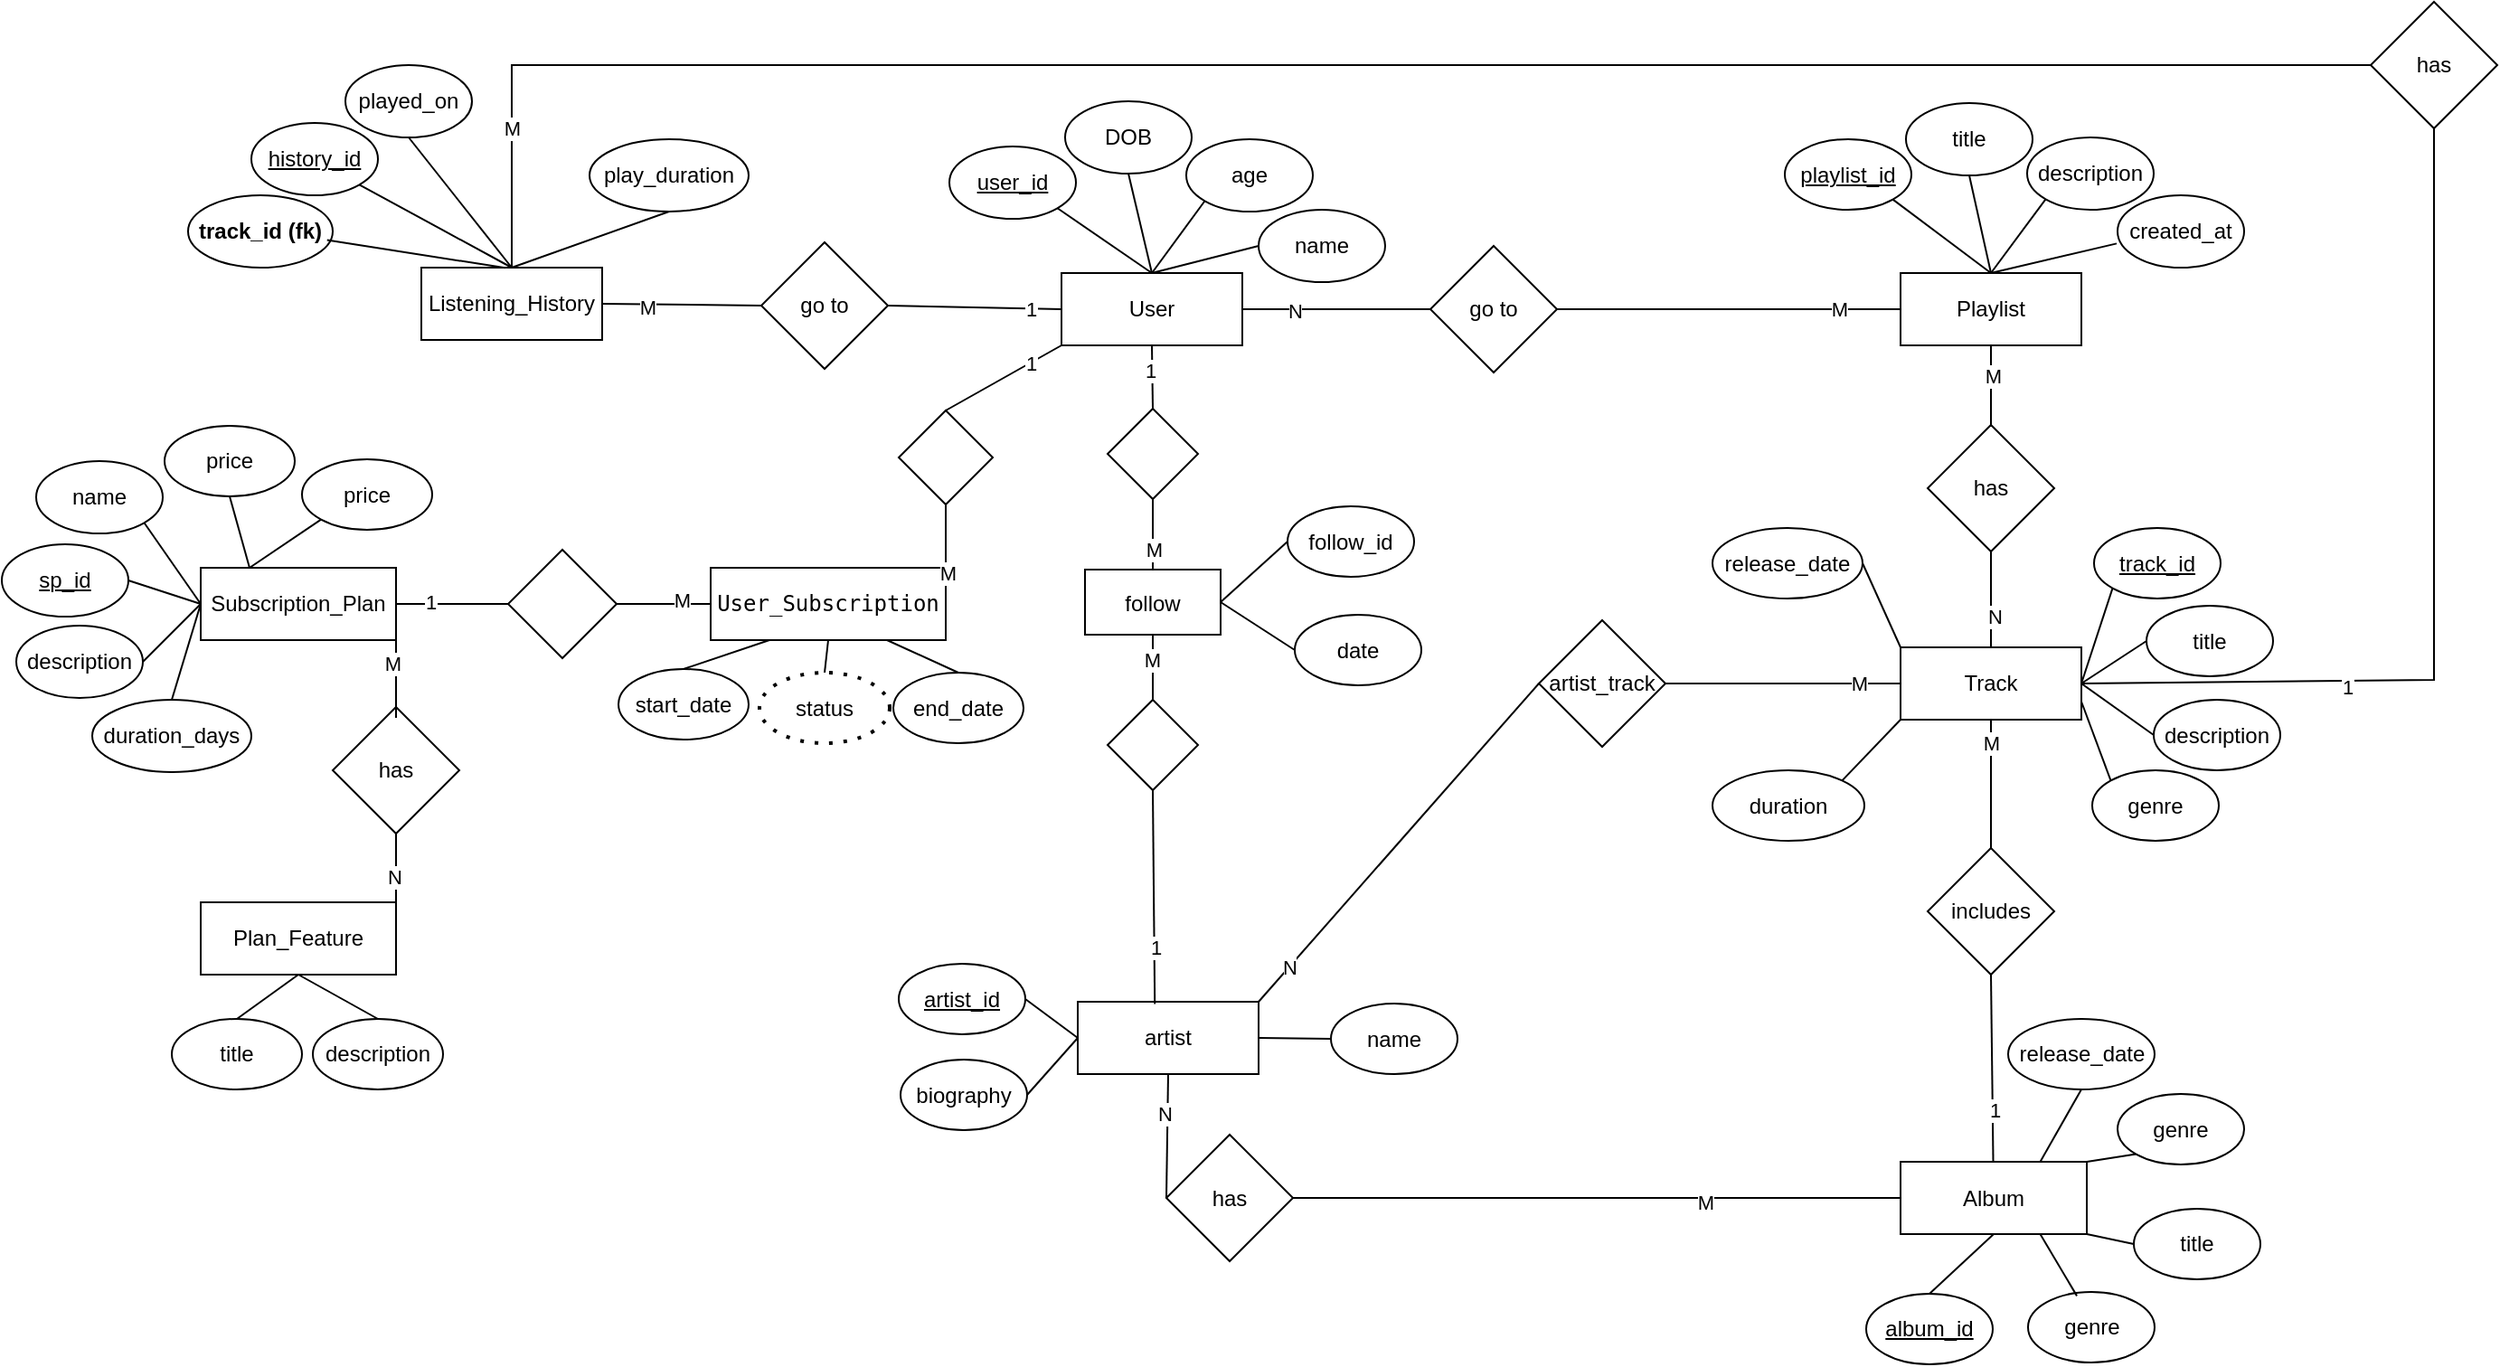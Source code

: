 <mxfile version="27.1.1">
  <diagram name="Page-1" id="V3CHPjDPw-yEYOGArNUj">
    <mxGraphModel dx="2457" dy="907" grid="1" gridSize="10" guides="1" tooltips="1" connect="1" arrows="1" fold="1" page="1" pageScale="1" pageWidth="850" pageHeight="1100" math="0" shadow="0">
      <root>
        <mxCell id="0" />
        <mxCell id="1" parent="0" />
        <mxCell id="hMwcV7LSunG1Nzxa3JNo-95" value="User" style="rounded=0;whiteSpace=wrap;html=1;" parent="1" vertex="1">
          <mxGeometry x="-934" y="275" width="100" height="40" as="geometry" />
        </mxCell>
        <mxCell id="hMwcV7LSunG1Nzxa3JNo-96" value="Track" style="rounded=0;whiteSpace=wrap;html=1;" parent="1" vertex="1">
          <mxGeometry x="-470" y="482" width="100" height="40" as="geometry" />
        </mxCell>
        <mxCell id="hMwcV7LSunG1Nzxa3JNo-97" value="Playlist" style="rounded=0;whiteSpace=wrap;html=1;" parent="1" vertex="1">
          <mxGeometry x="-470" y="275" width="100" height="40" as="geometry" />
        </mxCell>
        <mxCell id="hMwcV7LSunG1Nzxa3JNo-98" value="artist" style="rounded=0;whiteSpace=wrap;html=1;" parent="1" vertex="1">
          <mxGeometry x="-925" y="678" width="100" height="40" as="geometry" />
        </mxCell>
        <mxCell id="lU30f_sv0K68_-MrklYf-1" value="&lt;u&gt;user_id&lt;/u&gt;" style="ellipse;whiteSpace=wrap;html=1;" parent="1" vertex="1">
          <mxGeometry x="-996" y="205" width="70" height="40" as="geometry" />
        </mxCell>
        <mxCell id="lU30f_sv0K68_-MrklYf-2" value="name" style="ellipse;whiteSpace=wrap;html=1;" parent="1" vertex="1">
          <mxGeometry x="-825" y="240" width="70" height="40" as="geometry" />
        </mxCell>
        <mxCell id="lU30f_sv0K68_-MrklYf-3" value="DOB" style="ellipse;whiteSpace=wrap;html=1;" parent="1" vertex="1">
          <mxGeometry x="-932" y="180" width="70" height="40" as="geometry" />
        </mxCell>
        <mxCell id="lU30f_sv0K68_-MrklYf-4" value="age" style="ellipse;whiteSpace=wrap;html=1;" parent="1" vertex="1">
          <mxGeometry x="-865" y="201" width="70" height="40" as="geometry" />
        </mxCell>
        <mxCell id="lU30f_sv0K68_-MrklYf-6" value="&lt;u&gt;playlist_id&lt;/u&gt;" style="ellipse;whiteSpace=wrap;html=1;" parent="1" vertex="1">
          <mxGeometry x="-534" y="201" width="70" height="39" as="geometry" />
        </mxCell>
        <mxCell id="lU30f_sv0K68_-MrklYf-7" value="title" style="ellipse;whiteSpace=wrap;html=1;" parent="1" vertex="1">
          <mxGeometry x="-467" y="181" width="70" height="40" as="geometry" />
        </mxCell>
        <mxCell id="lU30f_sv0K68_-MrklYf-8" value="description" style="ellipse;whiteSpace=wrap;html=1;" parent="1" vertex="1">
          <mxGeometry x="-400" y="200" width="70" height="40" as="geometry" />
        </mxCell>
        <mxCell id="lU30f_sv0K68_-MrklYf-9" value="created_at" style="ellipse;whiteSpace=wrap;html=1;" parent="1" vertex="1">
          <mxGeometry x="-350" y="232" width="70" height="40" as="geometry" />
        </mxCell>
        <mxCell id="lU30f_sv0K68_-MrklYf-13" value="go to" style="rhombus;whiteSpace=wrap;html=1;" parent="1" vertex="1">
          <mxGeometry x="-730" y="260" width="70" height="70" as="geometry" />
        </mxCell>
        <mxCell id="lU30f_sv0K68_-MrklYf-14" value="" style="endArrow=none;html=1;rounded=0;entryX=1;entryY=0.5;entryDx=0;entryDy=0;exitX=0;exitY=0.5;exitDx=0;exitDy=0;" parent="1" source="hMwcV7LSunG1Nzxa3JNo-97" target="lU30f_sv0K68_-MrklYf-13" edge="1">
          <mxGeometry width="50" height="50" relative="1" as="geometry">
            <mxPoint x="-530" y="331" as="sourcePoint" />
            <mxPoint x="-270" y="364" as="targetPoint" />
          </mxGeometry>
        </mxCell>
        <mxCell id="lU30f_sv0K68_-MrklYf-15" value="M" style="edgeLabel;html=1;align=center;verticalAlign=middle;resizable=0;points=[];" parent="lU30f_sv0K68_-MrklYf-14" vertex="1" connectable="0">
          <mxGeometry x="-0.643" relative="1" as="geometry">
            <mxPoint as="offset" />
          </mxGeometry>
        </mxCell>
        <mxCell id="lU30f_sv0K68_-MrklYf-16" value="" style="endArrow=none;html=1;rounded=0;exitX=0;exitY=0.5;exitDx=0;exitDy=0;entryX=1;entryY=0.5;entryDx=0;entryDy=0;" parent="1" source="lU30f_sv0K68_-MrklYf-13" target="hMwcV7LSunG1Nzxa3JNo-95" edge="1">
          <mxGeometry width="50" height="50" relative="1" as="geometry">
            <mxPoint x="-430" y="324" as="sourcePoint" />
            <mxPoint x="-750" y="401" as="targetPoint" />
          </mxGeometry>
        </mxCell>
        <mxCell id="lU30f_sv0K68_-MrklYf-17" value="N" style="edgeLabel;html=1;align=center;verticalAlign=middle;resizable=0;points=[];" parent="lU30f_sv0K68_-MrklYf-16" vertex="1" connectable="0">
          <mxGeometry x="0.442" y="1" relative="1" as="geometry">
            <mxPoint as="offset" />
          </mxGeometry>
        </mxCell>
        <mxCell id="lU30f_sv0K68_-MrklYf-20" value="has" style="rhombus;whiteSpace=wrap;html=1;" parent="1" vertex="1">
          <mxGeometry x="-455" y="359" width="70" height="70" as="geometry" />
        </mxCell>
        <mxCell id="lU30f_sv0K68_-MrklYf-21" value="" style="endArrow=none;html=1;rounded=0;entryX=0.5;entryY=1;entryDx=0;entryDy=0;exitX=0.5;exitY=0;exitDx=0;exitDy=0;" parent="1" target="hMwcV7LSunG1Nzxa3JNo-97" edge="1">
          <mxGeometry width="50" height="50" relative="1" as="geometry">
            <mxPoint x="-420" y="360" as="sourcePoint" />
            <mxPoint x="-524" y="411" as="targetPoint" />
          </mxGeometry>
        </mxCell>
        <mxCell id="lU30f_sv0K68_-MrklYf-24" value="M" style="edgeLabel;html=1;align=center;verticalAlign=middle;resizable=0;points=[];" parent="lU30f_sv0K68_-MrklYf-21" vertex="1" connectable="0">
          <mxGeometry x="0.237" y="-1" relative="1" as="geometry">
            <mxPoint as="offset" />
          </mxGeometry>
        </mxCell>
        <mxCell id="lU30f_sv0K68_-MrklYf-22" value="" style="endArrow=none;html=1;rounded=0;entryX=0.5;entryY=1;entryDx=0;entryDy=0;exitX=0.5;exitY=0;exitDx=0;exitDy=0;" parent="1" source="hMwcV7LSunG1Nzxa3JNo-96" target="lU30f_sv0K68_-MrklYf-20" edge="1">
          <mxGeometry width="50" height="50" relative="1" as="geometry">
            <mxPoint x="-424" y="395" as="sourcePoint" />
            <mxPoint x="-424" y="350" as="targetPoint" />
          </mxGeometry>
        </mxCell>
        <mxCell id="lU30f_sv0K68_-MrklYf-25" value="N" style="edgeLabel;html=1;align=center;verticalAlign=middle;resizable=0;points=[];" parent="lU30f_sv0K68_-MrklYf-22" vertex="1" connectable="0">
          <mxGeometry x="-0.34" y="-2" relative="1" as="geometry">
            <mxPoint as="offset" />
          </mxGeometry>
        </mxCell>
        <mxCell id="lU30f_sv0K68_-MrklYf-26" value="&lt;u&gt;track_id&lt;/u&gt;" style="ellipse;whiteSpace=wrap;html=1;" parent="1" vertex="1">
          <mxGeometry x="-363" y="416" width="70" height="39" as="geometry" />
        </mxCell>
        <mxCell id="lU30f_sv0K68_-MrklYf-27" value="title" style="ellipse;whiteSpace=wrap;html=1;" parent="1" vertex="1">
          <mxGeometry x="-334" y="459" width="70" height="39" as="geometry" />
        </mxCell>
        <mxCell id="lU30f_sv0K68_-MrklYf-28" value="description" style="ellipse;whiteSpace=wrap;html=1;" parent="1" vertex="1">
          <mxGeometry x="-330" y="511" width="70" height="39" as="geometry" />
        </mxCell>
        <mxCell id="lU30f_sv0K68_-MrklYf-29" value="genre" style="ellipse;whiteSpace=wrap;html=1;" parent="1" vertex="1">
          <mxGeometry x="-364" y="550" width="70" height="39" as="geometry" />
        </mxCell>
        <mxCell id="lU30f_sv0K68_-MrklYf-30" value="duration" style="ellipse;whiteSpace=wrap;html=1;" parent="1" vertex="1">
          <mxGeometry x="-574" y="550" width="84" height="39" as="geometry" />
        </mxCell>
        <mxCell id="lU30f_sv0K68_-MrklYf-31" value="release_date" style="ellipse;whiteSpace=wrap;html=1;" parent="1" vertex="1">
          <mxGeometry x="-574" y="416" width="83" height="39" as="geometry" />
        </mxCell>
        <mxCell id="lU30f_sv0K68_-MrklYf-32" value="Album" style="rounded=0;whiteSpace=wrap;html=1;" parent="1" vertex="1">
          <mxGeometry x="-470" y="766.5" width="103" height="40" as="geometry" />
        </mxCell>
        <mxCell id="lU30f_sv0K68_-MrklYf-33" value="&lt;u&gt;album_id&lt;/u&gt;" style="ellipse;whiteSpace=wrap;html=1;" parent="1" vertex="1">
          <mxGeometry x="-489" y="839.5" width="70" height="39" as="geometry" />
        </mxCell>
        <mxCell id="lU30f_sv0K68_-MrklYf-34" value="genre" style="ellipse;whiteSpace=wrap;html=1;" parent="1" vertex="1">
          <mxGeometry x="-399.5" y="838.5" width="70" height="39" as="geometry" />
        </mxCell>
        <mxCell id="lU30f_sv0K68_-MrklYf-35" value="title" style="ellipse;whiteSpace=wrap;html=1;" parent="1" vertex="1">
          <mxGeometry x="-341" y="792.5" width="70" height="39" as="geometry" />
        </mxCell>
        <mxCell id="lU30f_sv0K68_-MrklYf-36" value="genre" style="ellipse;whiteSpace=wrap;html=1;" parent="1" vertex="1">
          <mxGeometry x="-350" y="729" width="70" height="39" as="geometry" />
        </mxCell>
        <mxCell id="lU30f_sv0K68_-MrklYf-38" value="release_date" style="ellipse;whiteSpace=wrap;html=1;" parent="1" vertex="1">
          <mxGeometry x="-410.5" y="687.5" width="81" height="39" as="geometry" />
        </mxCell>
        <mxCell id="lU30f_sv0K68_-MrklYf-39" value="includes" style="rhombus;whiteSpace=wrap;html=1;" parent="1" vertex="1">
          <mxGeometry x="-455" y="593" width="70" height="70" as="geometry" />
        </mxCell>
        <mxCell id="lU30f_sv0K68_-MrklYf-40" value="" style="endArrow=none;html=1;rounded=0;entryX=0.5;entryY=0;entryDx=0;entryDy=0;" parent="1" source="hMwcV7LSunG1Nzxa3JNo-96" target="lU30f_sv0K68_-MrklYf-39" edge="1">
          <mxGeometry width="50" height="50" relative="1" as="geometry">
            <mxPoint x="-557" y="495" as="sourcePoint" />
            <mxPoint x="-271" y="564" as="targetPoint" />
          </mxGeometry>
        </mxCell>
        <mxCell id="lU30f_sv0K68_-MrklYf-41" value="M" style="edgeLabel;html=1;align=center;verticalAlign=middle;resizable=0;points=[];" parent="lU30f_sv0K68_-MrklYf-40" vertex="1" connectable="0">
          <mxGeometry x="-0.643" relative="1" as="geometry">
            <mxPoint as="offset" />
          </mxGeometry>
        </mxCell>
        <mxCell id="lU30f_sv0K68_-MrklYf-42" value="" style="endArrow=none;html=1;rounded=0;exitX=0.5;exitY=1;exitDx=0;exitDy=0;" parent="1" source="lU30f_sv0K68_-MrklYf-39" target="lU30f_sv0K68_-MrklYf-32" edge="1">
          <mxGeometry width="50" height="50" relative="1" as="geometry">
            <mxPoint x="-431" y="524" as="sourcePoint" />
            <mxPoint x="-830" y="500" as="targetPoint" />
          </mxGeometry>
        </mxCell>
        <mxCell id="lU30f_sv0K68_-MrklYf-43" value="1" style="edgeLabel;html=1;align=center;verticalAlign=middle;resizable=0;points=[];" parent="lU30f_sv0K68_-MrklYf-42" vertex="1" connectable="0">
          <mxGeometry x="0.442" y="1" relative="1" as="geometry">
            <mxPoint as="offset" />
          </mxGeometry>
        </mxCell>
        <mxCell id="lU30f_sv0K68_-MrklYf-47" value="has" style="rhombus;whiteSpace=wrap;html=1;" parent="1" vertex="1">
          <mxGeometry x="-876" y="751.5" width="70" height="70" as="geometry" />
        </mxCell>
        <mxCell id="lU30f_sv0K68_-MrklYf-50" value="" style="endArrow=none;html=1;rounded=0;entryX=0;entryY=0.5;entryDx=0;entryDy=0;exitX=1;exitY=0.5;exitDx=0;exitDy=0;" parent="1" source="lU30f_sv0K68_-MrklYf-47" target="lU30f_sv0K68_-MrklYf-32" edge="1">
          <mxGeometry width="50" height="50" relative="1" as="geometry">
            <mxPoint x="-800" y="700" as="sourcePoint" />
            <mxPoint x="-440" y="742" as="targetPoint" />
          </mxGeometry>
        </mxCell>
        <mxCell id="lU30f_sv0K68_-MrklYf-52" value="M" style="edgeLabel;html=1;align=center;verticalAlign=middle;resizable=0;points=[];" parent="lU30f_sv0K68_-MrklYf-50" vertex="1" connectable="0">
          <mxGeometry x="0.356" y="-2" relative="1" as="geometry">
            <mxPoint as="offset" />
          </mxGeometry>
        </mxCell>
        <mxCell id="lU30f_sv0K68_-MrklYf-51" value="" style="endArrow=none;html=1;rounded=0;entryX=0;entryY=0.5;entryDx=0;entryDy=0;exitX=0.5;exitY=1;exitDx=0;exitDy=0;" parent="1" source="hMwcV7LSunG1Nzxa3JNo-98" target="lU30f_sv0K68_-MrklYf-47" edge="1">
          <mxGeometry width="50" height="50" relative="1" as="geometry">
            <mxPoint x="-880" y="580" as="sourcePoint" />
            <mxPoint x="-879" y="540" as="targetPoint" />
          </mxGeometry>
        </mxCell>
        <mxCell id="lU30f_sv0K68_-MrklYf-53" value="N" style="edgeLabel;html=1;align=center;verticalAlign=middle;resizable=0;points=[];" parent="lU30f_sv0K68_-MrklYf-51" vertex="1" connectable="0">
          <mxGeometry x="-0.369" y="-2" relative="1" as="geometry">
            <mxPoint as="offset" />
          </mxGeometry>
        </mxCell>
        <mxCell id="lU30f_sv0K68_-MrklYf-54" value="&lt;u&gt;artist_id&lt;/u&gt;" style="ellipse;whiteSpace=wrap;html=1;" parent="1" vertex="1">
          <mxGeometry x="-1024" y="657" width="70" height="39" as="geometry" />
        </mxCell>
        <mxCell id="lU30f_sv0K68_-MrklYf-55" value="name" style="ellipse;whiteSpace=wrap;html=1;" parent="1" vertex="1">
          <mxGeometry x="-785" y="679" width="70" height="39" as="geometry" />
        </mxCell>
        <mxCell id="lU30f_sv0K68_-MrklYf-57" value="biography" style="ellipse;whiteSpace=wrap;html=1;" parent="1" vertex="1">
          <mxGeometry x="-1023" y="710" width="70" height="39" as="geometry" />
        </mxCell>
        <mxCell id="lU30f_sv0K68_-MrklYf-58" value="Listening_History" style="rounded=0;whiteSpace=wrap;html=1;" parent="1" vertex="1">
          <mxGeometry x="-1288" y="272" width="100" height="40" as="geometry" />
        </mxCell>
        <mxCell id="lU30f_sv0K68_-MrklYf-60" value="&lt;u&gt;history_id&lt;/u&gt;" style="ellipse;whiteSpace=wrap;html=1;" parent="1" vertex="1">
          <mxGeometry x="-1382" y="192" width="70" height="40" as="geometry" />
        </mxCell>
        <mxCell id="lU30f_sv0K68_-MrklYf-61" value="go to" style="rhombus;whiteSpace=wrap;html=1;" parent="1" vertex="1">
          <mxGeometry x="-1100" y="258" width="70" height="70" as="geometry" />
        </mxCell>
        <mxCell id="lU30f_sv0K68_-MrklYf-62" value="" style="endArrow=none;html=1;rounded=0;entryX=1;entryY=0.5;entryDx=0;entryDy=0;exitX=0;exitY=0.5;exitDx=0;exitDy=0;" parent="1" source="hMwcV7LSunG1Nzxa3JNo-95" target="lU30f_sv0K68_-MrklYf-61" edge="1">
          <mxGeometry width="50" height="50" relative="1" as="geometry">
            <mxPoint x="-926" y="335" as="sourcePoint" />
            <mxPoint x="-640" y="404" as="targetPoint" />
          </mxGeometry>
        </mxCell>
        <mxCell id="lU30f_sv0K68_-MrklYf-63" value="1" style="edgeLabel;html=1;align=center;verticalAlign=middle;resizable=0;points=[];" parent="lU30f_sv0K68_-MrklYf-62" vertex="1" connectable="0">
          <mxGeometry x="-0.643" relative="1" as="geometry">
            <mxPoint as="offset" />
          </mxGeometry>
        </mxCell>
        <mxCell id="lU30f_sv0K68_-MrklYf-64" value="" style="endArrow=none;html=1;rounded=0;exitX=0;exitY=0.5;exitDx=0;exitDy=0;entryX=1;entryY=0.5;entryDx=0;entryDy=0;" parent="1" source="lU30f_sv0K68_-MrklYf-61" target="lU30f_sv0K68_-MrklYf-58" edge="1">
          <mxGeometry width="50" height="50" relative="1" as="geometry">
            <mxPoint x="-800" y="364" as="sourcePoint" />
            <mxPoint x="-1199" y="335" as="targetPoint" />
          </mxGeometry>
        </mxCell>
        <mxCell id="lU30f_sv0K68_-MrklYf-65" value="M" style="edgeLabel;html=1;align=center;verticalAlign=middle;resizable=0;points=[];" parent="lU30f_sv0K68_-MrklYf-64" vertex="1" connectable="0">
          <mxGeometry x="0.442" y="1" relative="1" as="geometry">
            <mxPoint as="offset" />
          </mxGeometry>
        </mxCell>
        <mxCell id="lU30f_sv0K68_-MrklYf-66" value="played_on" style="ellipse;whiteSpace=wrap;html=1;" parent="1" vertex="1">
          <mxGeometry x="-1330" y="160" width="70" height="40" as="geometry" />
        </mxCell>
        <mxCell id="lU30f_sv0K68_-MrklYf-67" value="play_duration" style="ellipse;whiteSpace=wrap;html=1;" parent="1" vertex="1">
          <mxGeometry x="-1195" y="201" width="88" height="40" as="geometry" />
        </mxCell>
        <mxCell id="lU30f_sv0K68_-MrklYf-68" value="&lt;b&gt;track_id (fk)&lt;/b&gt;" style="ellipse;whiteSpace=wrap;html=1;" parent="1" vertex="1">
          <mxGeometry x="-1417" y="232" width="80" height="40" as="geometry" />
        </mxCell>
        <mxCell id="lU30f_sv0K68_-MrklYf-69" value="follow" style="%3CmxGraphModel%3E%3Croot%3E%3CmxCell%20id%3D%220%22%2F%3E%3CmxCell%20id%3D%221%22%20parent%3D%220%22%2F%3E%3CmxCell%20id%3D%222%22%20value%3D%22%22%20style%3D%22endArrow%3Dnone%3Bhtml%3D1%3Brounded%3D0%3BentryX%3D0.5%3BentryY%3D1%3BentryDx%3D0%3BentryDy%3D0%3BexitX%3D0.5%3BexitY%3D0%3BexitDx%3D0%3BexitDy%3D0%3B%22%20edge%3D%221%22%20parent%3D%221%22%3E%3CmxGeometry%20width%3D%2250%22%20height%3D%2250%22%20relative%3D%221%22%20as%3D%22geometry%22%3E%3CmxPoint%20x%3D%22-877%22%20y%3D%22386%22%20as%3D%22sourcePoint%22%2F%3E%3CmxPoint%20x%3D%22-879%22%20y%3D%22315%22%20as%3D%22targetPoint%22%2F%3E%3C%2FmxGeometry%3E%3C%2FmxCell%3E%3C%2Froot%3E%3C%2FmxGraphModel%3E" parent="1" vertex="1">
          <mxGeometry x="-921" y="439" width="75" height="36" as="geometry" />
        </mxCell>
        <mxCell id="lU30f_sv0K68_-MrklYf-70" value="" style="endArrow=none;html=1;rounded=0;entryX=0.5;entryY=1;entryDx=0;entryDy=0;exitX=0.5;exitY=0;exitDx=0;exitDy=0;" parent="1" source="lU30f_sv0K68_-MrklYf-76" target="hMwcV7LSunG1Nzxa3JNo-95" edge="1">
          <mxGeometry width="50" height="50" relative="1" as="geometry">
            <mxPoint x="-887.5" y="386" as="sourcePoint" />
            <mxPoint x="-795" y="360" as="targetPoint" />
          </mxGeometry>
        </mxCell>
        <mxCell id="lU30f_sv0K68_-MrklYf-72" value="1" style="edgeLabel;html=1;align=center;verticalAlign=middle;resizable=0;points=[];" parent="lU30f_sv0K68_-MrklYf-70" vertex="1" connectable="0">
          <mxGeometry x="0.229" y="1" relative="1" as="geometry">
            <mxPoint as="offset" />
          </mxGeometry>
        </mxCell>
        <mxCell id="lU30f_sv0K68_-MrklYf-74" value="date" style="ellipse;whiteSpace=wrap;html=1;" parent="1" vertex="1">
          <mxGeometry x="-805" y="464" width="70" height="39" as="geometry" />
        </mxCell>
        <mxCell id="lU30f_sv0K68_-MrklYf-75" value="follow_id" style="ellipse;whiteSpace=wrap;html=1;" parent="1" vertex="1">
          <mxGeometry x="-809" y="404" width="70" height="39" as="geometry" />
        </mxCell>
        <mxCell id="lU30f_sv0K68_-MrklYf-77" value="" style="endArrow=none;html=1;rounded=0;entryX=0.5;entryY=1;entryDx=0;entryDy=0;exitX=0.5;exitY=0;exitDx=0;exitDy=0;" parent="1" source="lU30f_sv0K68_-MrklYf-69" target="lU30f_sv0K68_-MrklYf-76" edge="1">
          <mxGeometry width="50" height="50" relative="1" as="geometry">
            <mxPoint x="-883" y="470" as="sourcePoint" />
            <mxPoint x="-884" y="315" as="targetPoint" />
          </mxGeometry>
        </mxCell>
        <mxCell id="lU30f_sv0K68_-MrklYf-79" value="M" style="edgeLabel;html=1;align=center;verticalAlign=middle;resizable=0;points=[];" parent="lU30f_sv0K68_-MrklYf-77" vertex="1" connectable="0">
          <mxGeometry x="-0.481" relative="1" as="geometry">
            <mxPoint y="-1" as="offset" />
          </mxGeometry>
        </mxCell>
        <mxCell id="lU30f_sv0K68_-MrklYf-76" value="" style="rhombus;whiteSpace=wrap;html=1;" parent="1" vertex="1">
          <mxGeometry x="-908.5" y="350" width="50" height="50" as="geometry" />
        </mxCell>
        <mxCell id="lU30f_sv0K68_-MrklYf-80" value="" style="endArrow=none;html=1;rounded=0;entryX=0.5;entryY=1;entryDx=0;entryDy=0;exitX=0.5;exitY=0;exitDx=0;exitDy=0;" parent="1" source="lU30f_sv0K68_-MrklYf-84" target="lU30f_sv0K68_-MrklYf-69" edge="1">
          <mxGeometry width="50" height="50" relative="1" as="geometry">
            <mxPoint x="-813" y="547" as="sourcePoint" />
            <mxPoint x="-809.5" y="476" as="targetPoint" />
          </mxGeometry>
        </mxCell>
        <mxCell id="lU30f_sv0K68_-MrklYf-81" value="M" style="edgeLabel;html=1;align=center;verticalAlign=middle;resizable=0;points=[];" parent="lU30f_sv0K68_-MrklYf-80" vertex="1" connectable="0">
          <mxGeometry x="0.229" y="1" relative="1" as="geometry">
            <mxPoint as="offset" />
          </mxGeometry>
        </mxCell>
        <mxCell id="lU30f_sv0K68_-MrklYf-82" value="" style="endArrow=none;html=1;rounded=0;entryX=0.5;entryY=1;entryDx=0;entryDy=0;exitX=0.426;exitY=0.032;exitDx=0;exitDy=0;exitPerimeter=0;" parent="1" source="hMwcV7LSunG1Nzxa3JNo-98" target="lU30f_sv0K68_-MrklYf-84" edge="1">
          <mxGeometry width="50" height="50" relative="1" as="geometry">
            <mxPoint x="-808.5" y="702" as="sourcePoint" />
            <mxPoint x="-883.5" y="652" as="targetPoint" />
          </mxGeometry>
        </mxCell>
        <mxCell id="lU30f_sv0K68_-MrklYf-83" value="1" style="edgeLabel;html=1;align=center;verticalAlign=middle;resizable=0;points=[];" parent="lU30f_sv0K68_-MrklYf-82" vertex="1" connectable="0">
          <mxGeometry x="-0.481" relative="1" as="geometry">
            <mxPoint y="-1" as="offset" />
          </mxGeometry>
        </mxCell>
        <mxCell id="lU30f_sv0K68_-MrklYf-84" value="" style="rhombus;whiteSpace=wrap;html=1;" parent="1" vertex="1">
          <mxGeometry x="-908.5" y="511" width="50" height="50" as="geometry" />
        </mxCell>
        <mxCell id="lU30f_sv0K68_-MrklYf-85" value="Subscription_Plan" style="rounded=0;whiteSpace=wrap;html=1;" parent="1" vertex="1">
          <mxGeometry x="-1410" y="438" width="108" height="40" as="geometry" />
        </mxCell>
        <mxCell id="lU30f_sv0K68_-MrklYf-86" value="&lt;u&gt;sp_id&lt;/u&gt;" style="ellipse;whiteSpace=wrap;html=1;" parent="1" vertex="1">
          <mxGeometry x="-1520" y="425" width="70" height="40" as="geometry" />
        </mxCell>
        <mxCell id="lU30f_sv0K68_-MrklYf-87" value="name" style="ellipse;whiteSpace=wrap;html=1;" parent="1" vertex="1">
          <mxGeometry x="-1501" y="379" width="70" height="40" as="geometry" />
        </mxCell>
        <mxCell id="lU30f_sv0K68_-MrklYf-88" value="description" style="ellipse;whiteSpace=wrap;html=1;" parent="1" vertex="1">
          <mxGeometry x="-1512" y="470" width="70" height="40" as="geometry" />
        </mxCell>
        <mxCell id="lU30f_sv0K68_-MrklYf-89" value="has" style="rhombus;whiteSpace=wrap;html=1;" parent="1" vertex="1">
          <mxGeometry x="-1337" y="515" width="70" height="70" as="geometry" />
        </mxCell>
        <mxCell id="lU30f_sv0K68_-MrklYf-90" value="duration_days" style="ellipse;whiteSpace=wrap;html=1;" parent="1" vertex="1">
          <mxGeometry x="-1470" y="511" width="88" height="40" as="geometry" />
        </mxCell>
        <mxCell id="lU30f_sv0K68_-MrklYf-91" value="price" style="ellipse;whiteSpace=wrap;html=1;" parent="1" vertex="1">
          <mxGeometry x="-1430" y="359.5" width="72" height="39" as="geometry" />
        </mxCell>
        <mxCell id="lU30f_sv0K68_-MrklYf-92" value="Plan_Feature" style="rounded=0;whiteSpace=wrap;html=1;" parent="1" vertex="1">
          <mxGeometry x="-1410" y="623" width="108" height="40" as="geometry" />
        </mxCell>
        <mxCell id="lU30f_sv0K68_-MrklYf-93" value="title" style="ellipse;whiteSpace=wrap;html=1;" parent="1" vertex="1">
          <mxGeometry x="-1426" y="687.5" width="72" height="39" as="geometry" />
        </mxCell>
        <mxCell id="lU30f_sv0K68_-MrklYf-94" value="description" style="ellipse;whiteSpace=wrap;html=1;" parent="1" vertex="1">
          <mxGeometry x="-1348" y="687.5" width="72" height="39" as="geometry" />
        </mxCell>
        <mxCell id="lU30f_sv0K68_-MrklYf-95" value="" style="endArrow=none;html=1;rounded=0;entryX=1;entryY=1;entryDx=0;entryDy=0;exitX=0.5;exitY=0;exitDx=0;exitDy=0;" parent="1" target="lU30f_sv0K68_-MrklYf-85" edge="1">
          <mxGeometry width="50" height="50" relative="1" as="geometry">
            <mxPoint x="-1302" y="521" as="sourcePoint" />
            <mxPoint x="-1222" y="500" as="targetPoint" />
          </mxGeometry>
        </mxCell>
        <mxCell id="lU30f_sv0K68_-MrklYf-97" value="M" style="edgeLabel;html=1;align=center;verticalAlign=middle;resizable=0;points=[];" parent="lU30f_sv0K68_-MrklYf-95" vertex="1" connectable="0">
          <mxGeometry x="0.425" y="2" relative="1" as="geometry">
            <mxPoint as="offset" />
          </mxGeometry>
        </mxCell>
        <mxCell id="lU30f_sv0K68_-MrklYf-96" value="" style="endArrow=none;html=1;rounded=0;entryX=0.5;entryY=1;entryDx=0;entryDy=0;exitX=1;exitY=0;exitDx=0;exitDy=0;" parent="1" source="lU30f_sv0K68_-MrklYf-92" target="lU30f_sv0K68_-MrklYf-89" edge="1">
          <mxGeometry width="50" height="50" relative="1" as="geometry">
            <mxPoint x="-1234" y="610" as="sourcePoint" />
            <mxPoint x="-1180" y="540" as="targetPoint" />
          </mxGeometry>
        </mxCell>
        <mxCell id="lU30f_sv0K68_-MrklYf-98" value="N" style="edgeLabel;html=1;align=center;verticalAlign=middle;resizable=0;points=[];" parent="lU30f_sv0K68_-MrklYf-96" vertex="1" connectable="0">
          <mxGeometry x="-0.271" y="1" relative="1" as="geometry">
            <mxPoint as="offset" />
          </mxGeometry>
        </mxCell>
        <mxCell id="lU30f_sv0K68_-MrklYf-99" value="price" style="ellipse;whiteSpace=wrap;html=1;" parent="1" vertex="1">
          <mxGeometry x="-1354" y="378" width="72" height="39" as="geometry" />
        </mxCell>
        <mxCell id="lU30f_sv0K68_-MrklYf-101" value="&lt;span style=&quot;font-family: monospace; text-align: start;&quot;&gt;User_Subscription&lt;/span&gt;" style="rounded=0;whiteSpace=wrap;html=1;" parent="1" vertex="1">
          <mxGeometry x="-1128" y="438" width="130" height="40" as="geometry" />
        </mxCell>
        <mxCell id="lU30f_sv0K68_-MrklYf-102" value="" style="rhombus;whiteSpace=wrap;html=1;" parent="1" vertex="1">
          <mxGeometry x="-1240" y="428" width="60" height="60" as="geometry" />
        </mxCell>
        <mxCell id="lU30f_sv0K68_-MrklYf-103" value="" style="rhombus;whiteSpace=wrap;html=1;" parent="1" vertex="1">
          <mxGeometry x="-1024" y="351" width="52" height="52" as="geometry" />
        </mxCell>
        <mxCell id="lU30f_sv0K68_-MrklYf-104" value="" style="endArrow=none;html=1;rounded=0;entryX=1;entryY=0.5;entryDx=0;entryDy=0;exitX=0;exitY=0.5;exitDx=0;exitDy=0;" parent="1" source="lU30f_sv0K68_-MrklYf-101" target="lU30f_sv0K68_-MrklYf-102" edge="1">
          <mxGeometry width="50" height="50" relative="1" as="geometry">
            <mxPoint x="-1280" y="520" as="sourcePoint" />
            <mxPoint x="-1230" y="470" as="targetPoint" />
          </mxGeometry>
        </mxCell>
        <mxCell id="lU30f_sv0K68_-MrklYf-107" value="M" style="edgeLabel;html=1;align=center;verticalAlign=middle;resizable=0;points=[];" parent="lU30f_sv0K68_-MrklYf-104" vertex="1" connectable="0">
          <mxGeometry x="-0.385" y="-2" relative="1" as="geometry">
            <mxPoint as="offset" />
          </mxGeometry>
        </mxCell>
        <mxCell id="lU30f_sv0K68_-MrklYf-105" value="" style="endArrow=none;html=1;rounded=0;entryX=1;entryY=0.5;entryDx=0;entryDy=0;exitX=0;exitY=0.5;exitDx=0;exitDy=0;" parent="1" source="lU30f_sv0K68_-MrklYf-102" target="lU30f_sv0K68_-MrklYf-85" edge="1">
          <mxGeometry width="50" height="50" relative="1" as="geometry">
            <mxPoint x="-1078" y="450" as="sourcePoint" />
            <mxPoint x="-1130" y="450" as="targetPoint" />
          </mxGeometry>
        </mxCell>
        <mxCell id="lU30f_sv0K68_-MrklYf-106" value="1" style="edgeLabel;html=1;align=center;verticalAlign=middle;resizable=0;points=[];" parent="lU30f_sv0K68_-MrklYf-105" vertex="1" connectable="0">
          <mxGeometry x="0.41" y="-1" relative="1" as="geometry">
            <mxPoint as="offset" />
          </mxGeometry>
        </mxCell>
        <mxCell id="lU30f_sv0K68_-MrklYf-108" value="" style="endArrow=none;html=1;rounded=0;entryX=0;entryY=1;entryDx=0;entryDy=0;exitX=0.5;exitY=0;exitDx=0;exitDy=0;" parent="1" source="lU30f_sv0K68_-MrklYf-103" target="hMwcV7LSunG1Nzxa3JNo-95" edge="1">
          <mxGeometry width="50" height="50" relative="1" as="geometry">
            <mxPoint x="-1030" y="360" as="sourcePoint" />
            <mxPoint x="-1230" y="470" as="targetPoint" />
          </mxGeometry>
        </mxCell>
        <mxCell id="lU30f_sv0K68_-MrklYf-110" value="1" style="edgeLabel;html=1;align=center;verticalAlign=middle;resizable=0;points=[];" parent="lU30f_sv0K68_-MrklYf-108" vertex="1" connectable="0">
          <mxGeometry x="0.439" relative="1" as="geometry">
            <mxPoint x="1" as="offset" />
          </mxGeometry>
        </mxCell>
        <mxCell id="lU30f_sv0K68_-MrklYf-109" value="" style="endArrow=none;html=1;rounded=0;entryX=0.5;entryY=1;entryDx=0;entryDy=0;exitX=1;exitY=0.5;exitDx=0;exitDy=0;" parent="1" source="lU30f_sv0K68_-MrklYf-101" target="lU30f_sv0K68_-MrklYf-103" edge="1">
          <mxGeometry width="50" height="50" relative="1" as="geometry">
            <mxPoint x="-990" y="371" as="sourcePoint" />
            <mxPoint x="-943" y="340" as="targetPoint" />
          </mxGeometry>
        </mxCell>
        <mxCell id="lU30f_sv0K68_-MrklYf-111" value="M" style="edgeLabel;html=1;align=center;verticalAlign=middle;resizable=0;points=[];" parent="lU30f_sv0K68_-MrklYf-109" vertex="1" connectable="0">
          <mxGeometry x="-0.372" y="-1" relative="1" as="geometry">
            <mxPoint as="offset" />
          </mxGeometry>
        </mxCell>
        <mxCell id="lU30f_sv0K68_-MrklYf-112" value="start_date" style="ellipse;whiteSpace=wrap;html=1;" parent="1" vertex="1">
          <mxGeometry x="-1179" y="494" width="72" height="39" as="geometry" />
        </mxCell>
        <mxCell id="lU30f_sv0K68_-MrklYf-113" value="end_date" style="ellipse;whiteSpace=wrap;html=1;" parent="1" vertex="1">
          <mxGeometry x="-1027" y="496" width="72" height="39" as="geometry" />
        </mxCell>
        <mxCell id="lU30f_sv0K68_-MrklYf-114" value="status" style="ellipse;whiteSpace=wrap;html=1;dashed=1;html=1;dashPattern=1 3;strokeWidth=2;rounded=0;" parent="1" vertex="1">
          <mxGeometry x="-1101" y="496" width="72" height="39" as="geometry" />
        </mxCell>
        <mxCell id="lU30f_sv0K68_-MrklYf-116" value="" style="endArrow=none;html=1;rounded=0;exitX=0.5;exitY=0;exitDx=0;exitDy=0;entryX=0.25;entryY=1;entryDx=0;entryDy=0;" parent="1" source="lU30f_sv0K68_-MrklYf-112" target="lU30f_sv0K68_-MrklYf-101" edge="1">
          <mxGeometry width="50" height="50" relative="1" as="geometry">
            <mxPoint x="-1070" y="480" as="sourcePoint" />
            <mxPoint x="-1020" y="430" as="targetPoint" />
          </mxGeometry>
        </mxCell>
        <mxCell id="lU30f_sv0K68_-MrklYf-117" value="" style="endArrow=none;html=1;rounded=0;exitX=0.5;exitY=1;exitDx=0;exitDy=0;entryX=0.5;entryY=0;entryDx=0;entryDy=0;" parent="1" source="lU30f_sv0K68_-MrklYf-101" target="lU30f_sv0K68_-MrklYf-114" edge="1">
          <mxGeometry width="50" height="50" relative="1" as="geometry">
            <mxPoint x="-1440" y="506" as="sourcePoint" />
            <mxPoint x="-1388" y="490" as="targetPoint" />
          </mxGeometry>
        </mxCell>
        <mxCell id="lU30f_sv0K68_-MrklYf-118" value="" style="endArrow=none;html=1;rounded=0;entryX=0.75;entryY=1;entryDx=0;entryDy=0;exitX=0.5;exitY=0;exitDx=0;exitDy=0;" parent="1" source="lU30f_sv0K68_-MrklYf-113" target="lU30f_sv0K68_-MrklYf-101" edge="1">
          <mxGeometry width="50" height="50" relative="1" as="geometry">
            <mxPoint x="-1070" y="600" as="sourcePoint" />
            <mxPoint x="-1040" y="568" as="targetPoint" />
          </mxGeometry>
        </mxCell>
        <mxCell id="lU30f_sv0K68_-MrklYf-119" value="" style="endArrow=none;html=1;rounded=0;entryX=1;entryY=0.5;entryDx=0;entryDy=0;exitX=0;exitY=0.5;exitDx=0;exitDy=0;" parent="1" source="hMwcV7LSunG1Nzxa3JNo-98" target="lU30f_sv0K68_-MrklYf-54" edge="1">
          <mxGeometry width="50" height="50" relative="1" as="geometry">
            <mxPoint x="-1070" y="691" as="sourcePoint" />
            <mxPoint x="-1020" y="641" as="targetPoint" />
          </mxGeometry>
        </mxCell>
        <mxCell id="lU30f_sv0K68_-MrklYf-120" value="" style="endArrow=none;html=1;rounded=0;entryX=1;entryY=0.5;entryDx=0;entryDy=0;exitX=0;exitY=0.5;exitDx=0;exitDy=0;" parent="1" source="hMwcV7LSunG1Nzxa3JNo-98" target="lU30f_sv0K68_-MrklYf-57" edge="1">
          <mxGeometry width="50" height="50" relative="1" as="geometry">
            <mxPoint x="-891" y="712" as="sourcePoint" />
            <mxPoint x="-920" y="691" as="targetPoint" />
          </mxGeometry>
        </mxCell>
        <mxCell id="lU30f_sv0K68_-MrklYf-121" value="" style="endArrow=none;html=1;rounded=0;entryX=0;entryY=0.5;entryDx=0;entryDy=0;exitX=1;exitY=0.5;exitDx=0;exitDy=0;" parent="1" source="hMwcV7LSunG1Nzxa3JNo-98" target="lU30f_sv0K68_-MrklYf-55" edge="1">
          <mxGeometry width="50" height="50" relative="1" as="geometry">
            <mxPoint x="-1070" y="621" as="sourcePoint" />
            <mxPoint x="-1020" y="571" as="targetPoint" />
          </mxGeometry>
        </mxCell>
        <mxCell id="lU30f_sv0K68_-MrklYf-122" value="" style="endArrow=none;html=1;rounded=0;entryX=0;entryY=0.5;entryDx=0;entryDy=0;exitX=1;exitY=0.5;exitDx=0;exitDy=0;" parent="1" source="lU30f_sv0K68_-MrklYf-69" target="lU30f_sv0K68_-MrklYf-75" edge="1">
          <mxGeometry width="50" height="50" relative="1" as="geometry">
            <mxPoint x="-1070" y="580" as="sourcePoint" />
            <mxPoint x="-1020" y="530" as="targetPoint" />
          </mxGeometry>
        </mxCell>
        <mxCell id="lU30f_sv0K68_-MrklYf-123" value="" style="endArrow=none;html=1;rounded=0;entryX=0;entryY=0.5;entryDx=0;entryDy=0;exitX=1;exitY=0.5;exitDx=0;exitDy=0;" parent="1" source="lU30f_sv0K68_-MrklYf-69" target="lU30f_sv0K68_-MrklYf-74" edge="1">
          <mxGeometry width="50" height="50" relative="1" as="geometry">
            <mxPoint x="-860" y="483" as="sourcePoint" />
            <mxPoint x="-823" y="450" as="targetPoint" />
          </mxGeometry>
        </mxCell>
        <mxCell id="lU30f_sv0K68_-MrklYf-124" value="" style="endArrow=none;html=1;rounded=0;entryX=1;entryY=1;entryDx=0;entryDy=0;exitX=0.5;exitY=0;exitDx=0;exitDy=0;" parent="1" source="hMwcV7LSunG1Nzxa3JNo-95" target="lU30f_sv0K68_-MrklYf-1" edge="1">
          <mxGeometry width="50" height="50" relative="1" as="geometry">
            <mxPoint x="-880" y="320" as="sourcePoint" />
            <mxPoint x="-830" y="270" as="targetPoint" />
          </mxGeometry>
        </mxCell>
        <mxCell id="lU30f_sv0K68_-MrklYf-125" value="" style="endArrow=none;html=1;rounded=0;entryX=0.5;entryY=1;entryDx=0;entryDy=0;exitX=0.5;exitY=0;exitDx=0;exitDy=0;" parent="1" source="hMwcV7LSunG1Nzxa3JNo-95" target="lU30f_sv0K68_-MrklYf-3" edge="1">
          <mxGeometry width="50" height="50" relative="1" as="geometry">
            <mxPoint x="-838" y="306" as="sourcePoint" />
            <mxPoint x="-890" y="270" as="targetPoint" />
          </mxGeometry>
        </mxCell>
        <mxCell id="lU30f_sv0K68_-MrklYf-126" value="" style="endArrow=none;html=1;rounded=0;entryX=0;entryY=1;entryDx=0;entryDy=0;exitX=0.5;exitY=0;exitDx=0;exitDy=0;" parent="1" source="hMwcV7LSunG1Nzxa3JNo-95" target="lU30f_sv0K68_-MrklYf-4" edge="1">
          <mxGeometry width="50" height="50" relative="1" as="geometry">
            <mxPoint x="-877" y="325" as="sourcePoint" />
            <mxPoint x="-890" y="270" as="targetPoint" />
          </mxGeometry>
        </mxCell>
        <mxCell id="lU30f_sv0K68_-MrklYf-127" value="" style="endArrow=none;html=1;rounded=0;entryX=0;entryY=0.5;entryDx=0;entryDy=0;exitX=0.5;exitY=0;exitDx=0;exitDy=0;" parent="1" source="hMwcV7LSunG1Nzxa3JNo-95" target="lU30f_sv0K68_-MrklYf-2" edge="1">
          <mxGeometry width="50" height="50" relative="1" as="geometry">
            <mxPoint x="-890" y="310" as="sourcePoint" />
            <mxPoint x="-861" y="270" as="targetPoint" />
          </mxGeometry>
        </mxCell>
        <mxCell id="lU30f_sv0K68_-MrklYf-128" value="" style="endArrow=none;html=1;rounded=0;entryX=1;entryY=1;entryDx=0;entryDy=0;exitX=0.5;exitY=0;exitDx=0;exitDy=0;" parent="1" source="lU30f_sv0K68_-MrklYf-58" target="lU30f_sv0K68_-MrklYf-60" edge="1">
          <mxGeometry width="50" height="50" relative="1" as="geometry">
            <mxPoint x="-1220" y="330" as="sourcePoint" />
            <mxPoint x="-1170" y="280" as="targetPoint" />
          </mxGeometry>
        </mxCell>
        <mxCell id="lU30f_sv0K68_-MrklYf-129" value="" style="endArrow=none;html=1;rounded=0;entryX=0.464;entryY=0.004;entryDx=0;entryDy=0;exitX=0.961;exitY=0.618;exitDx=0;exitDy=0;exitPerimeter=0;entryPerimeter=0;" parent="1" source="lU30f_sv0K68_-MrklYf-68" target="lU30f_sv0K68_-MrklYf-58" edge="1">
          <mxGeometry width="50" height="50" relative="1" as="geometry">
            <mxPoint x="-1184" y="327" as="sourcePoint" />
            <mxPoint x="-1240" y="270" as="targetPoint" />
          </mxGeometry>
        </mxCell>
        <mxCell id="lU30f_sv0K68_-MrklYf-130" value="" style="endArrow=none;html=1;rounded=0;entryX=0.5;entryY=0;entryDx=0;entryDy=0;exitX=0.5;exitY=1;exitDx=0;exitDy=0;" parent="1" source="lU30f_sv0K68_-MrklYf-66" target="lU30f_sv0K68_-MrklYf-58" edge="1">
          <mxGeometry width="50" height="50" relative="1" as="geometry">
            <mxPoint x="-1250" y="210" as="sourcePoint" />
            <mxPoint x="-1182" y="298" as="targetPoint" />
          </mxGeometry>
        </mxCell>
        <mxCell id="lU30f_sv0K68_-MrklYf-132" value="" style="endArrow=none;html=1;rounded=0;entryX=0.5;entryY=0;entryDx=0;entryDy=0;exitX=0.5;exitY=1;exitDx=0;exitDy=0;" parent="1" source="lU30f_sv0K68_-MrklYf-67" target="lU30f_sv0K68_-MrklYf-58" edge="1">
          <mxGeometry width="50" height="50" relative="1" as="geometry">
            <mxPoint x="-1250" y="270" as="sourcePoint" />
            <mxPoint x="-1239" y="337" as="targetPoint" />
          </mxGeometry>
        </mxCell>
        <mxCell id="lU30f_sv0K68_-MrklYf-133" value="" style="endArrow=none;html=1;rounded=0;exitX=1;exitY=0.5;exitDx=0;exitDy=0;entryX=0;entryY=0.5;entryDx=0;entryDy=0;" parent="1" source="lU30f_sv0K68_-MrklYf-86" target="lU30f_sv0K68_-MrklYf-85" edge="1">
          <mxGeometry width="50" height="50" relative="1" as="geometry">
            <mxPoint x="-1280" y="420" as="sourcePoint" />
            <mxPoint x="-1230" y="370" as="targetPoint" />
          </mxGeometry>
        </mxCell>
        <mxCell id="lU30f_sv0K68_-MrklYf-134" value="" style="endArrow=none;html=1;rounded=0;exitX=1;exitY=0.5;exitDx=0;exitDy=0;entryX=0;entryY=0.5;entryDx=0;entryDy=0;" parent="1" source="lU30f_sv0K68_-MrklYf-88" target="lU30f_sv0K68_-MrklYf-85" edge="1">
          <mxGeometry width="50" height="50" relative="1" as="geometry">
            <mxPoint x="-1410" y="460" as="sourcePoint" />
            <mxPoint x="-1369" y="472" as="targetPoint" />
          </mxGeometry>
        </mxCell>
        <mxCell id="lU30f_sv0K68_-MrklYf-135" value="" style="endArrow=none;html=1;rounded=0;exitX=0.5;exitY=0;exitDx=0;exitDy=0;entryX=0;entryY=0.5;entryDx=0;entryDy=0;" parent="1" source="lU30f_sv0K68_-MrklYf-90" target="lU30f_sv0K68_-MrklYf-85" edge="1">
          <mxGeometry width="50" height="50" relative="1" as="geometry">
            <mxPoint x="-1410" y="494" as="sourcePoint" />
            <mxPoint x="-1385" y="460" as="targetPoint" />
          </mxGeometry>
        </mxCell>
        <mxCell id="lU30f_sv0K68_-MrklYf-136" value="" style="endArrow=none;html=1;rounded=0;entryX=1;entryY=1;entryDx=0;entryDy=0;exitX=0;exitY=0.5;exitDx=0;exitDy=0;" parent="1" source="lU30f_sv0K68_-MrklYf-85" target="lU30f_sv0K68_-MrklYf-87" edge="1">
          <mxGeometry width="50" height="50" relative="1" as="geometry">
            <mxPoint x="-1280" y="420" as="sourcePoint" />
            <mxPoint x="-1230" y="370" as="targetPoint" />
          </mxGeometry>
        </mxCell>
        <mxCell id="lU30f_sv0K68_-MrklYf-137" value="" style="endArrow=none;html=1;rounded=0;exitX=0.25;exitY=0;exitDx=0;exitDy=0;entryX=0.5;entryY=1;entryDx=0;entryDy=0;" parent="1" source="lU30f_sv0K68_-MrklYf-85" target="lU30f_sv0K68_-MrklYf-91" edge="1">
          <mxGeometry width="50" height="50" relative="1" as="geometry">
            <mxPoint x="-1590" y="514" as="sourcePoint" />
            <mxPoint x="-1565" y="480" as="targetPoint" />
          </mxGeometry>
        </mxCell>
        <mxCell id="lU30f_sv0K68_-MrklYf-138" value="" style="endArrow=none;html=1;rounded=0;exitX=0.25;exitY=0;exitDx=0;exitDy=0;entryX=0;entryY=1;entryDx=0;entryDy=0;" parent="1" source="lU30f_sv0K68_-MrklYf-85" target="lU30f_sv0K68_-MrklYf-99" edge="1">
          <mxGeometry width="50" height="50" relative="1" as="geometry">
            <mxPoint x="-1373" y="481" as="sourcePoint" />
            <mxPoint x="-1380" y="440" as="targetPoint" />
          </mxGeometry>
        </mxCell>
        <mxCell id="lU30f_sv0K68_-MrklYf-139" value="" style="endArrow=none;html=1;rounded=0;exitX=0.5;exitY=0;exitDx=0;exitDy=0;entryX=0.5;entryY=1;entryDx=0;entryDy=0;" parent="1" source="lU30f_sv0K68_-MrklYf-93" target="lU30f_sv0K68_-MrklYf-92" edge="1">
          <mxGeometry width="50" height="50" relative="1" as="geometry">
            <mxPoint x="-1420" y="543" as="sourcePoint" />
            <mxPoint x="-1404" y="490" as="targetPoint" />
          </mxGeometry>
        </mxCell>
        <mxCell id="lU30f_sv0K68_-MrklYf-140" value="" style="endArrow=none;html=1;rounded=0;exitX=0.5;exitY=0;exitDx=0;exitDy=0;entryX=0.5;entryY=1;entryDx=0;entryDy=0;" parent="1" source="lU30f_sv0K68_-MrklYf-94" target="lU30f_sv0K68_-MrklYf-92" edge="1">
          <mxGeometry width="50" height="50" relative="1" as="geometry">
            <mxPoint x="-1390" y="719" as="sourcePoint" />
            <mxPoint x="-1360" y="660" as="targetPoint" />
          </mxGeometry>
        </mxCell>
        <mxCell id="lU30f_sv0K68_-MrklYf-141" value="" style="endArrow=none;html=1;rounded=0;entryX=0;entryY=1;entryDx=0;entryDy=0;exitX=1;exitY=0.5;exitDx=0;exitDy=0;" parent="1" source="hMwcV7LSunG1Nzxa3JNo-96" target="lU30f_sv0K68_-MrklYf-26" edge="1">
          <mxGeometry width="50" height="50" relative="1" as="geometry">
            <mxPoint x="-470" y="520" as="sourcePoint" />
            <mxPoint x="-420" y="470" as="targetPoint" />
          </mxGeometry>
        </mxCell>
        <mxCell id="lU30f_sv0K68_-MrklYf-142" value="" style="endArrow=none;html=1;rounded=0;entryX=0;entryY=0.5;entryDx=0;entryDy=0;exitX=1;exitY=0.5;exitDx=0;exitDy=0;" parent="1" source="hMwcV7LSunG1Nzxa3JNo-96" target="lU30f_sv0K68_-MrklYf-27" edge="1">
          <mxGeometry width="50" height="50" relative="1" as="geometry">
            <mxPoint x="-370" y="545" as="sourcePoint" />
            <mxPoint x="-360" y="500" as="targetPoint" />
          </mxGeometry>
        </mxCell>
        <mxCell id="lU30f_sv0K68_-MrklYf-144" value="" style="endArrow=none;html=1;rounded=0;entryX=0;entryY=0.5;entryDx=0;entryDy=0;exitX=1;exitY=0.5;exitDx=0;exitDy=0;" parent="1" source="hMwcV7LSunG1Nzxa3JNo-96" target="lU30f_sv0K68_-MrklYf-28" edge="1">
          <mxGeometry width="50" height="50" relative="1" as="geometry">
            <mxPoint x="-380" y="516" as="sourcePoint" />
            <mxPoint x="-350" y="500" as="targetPoint" />
          </mxGeometry>
        </mxCell>
        <mxCell id="lU30f_sv0K68_-MrklYf-145" value="" style="endArrow=none;html=1;rounded=0;entryX=0;entryY=0;entryDx=0;entryDy=0;exitX=1;exitY=0.75;exitDx=0;exitDy=0;" parent="1" source="hMwcV7LSunG1Nzxa3JNo-96" target="lU30f_sv0K68_-MrklYf-29" edge="1">
          <mxGeometry width="50" height="50" relative="1" as="geometry">
            <mxPoint x="-370" y="500" as="sourcePoint" />
            <mxPoint x="-330" y="529" as="targetPoint" />
          </mxGeometry>
        </mxCell>
        <mxCell id="lU30f_sv0K68_-MrklYf-146" value="" style="endArrow=none;html=1;rounded=0;exitX=0;exitY=1;exitDx=0;exitDy=0;entryX=1;entryY=0;entryDx=0;entryDy=0;" parent="1" source="hMwcV7LSunG1Nzxa3JNo-96" target="lU30f_sv0K68_-MrklYf-30" edge="1">
          <mxGeometry width="50" height="50" relative="1" as="geometry">
            <mxPoint x="-370" y="530" as="sourcePoint" />
            <mxPoint x="-514" y="550" as="targetPoint" />
          </mxGeometry>
        </mxCell>
        <mxCell id="lU30f_sv0K68_-MrklYf-147" value="" style="endArrow=none;html=1;rounded=0;entryX=1;entryY=0.5;entryDx=0;entryDy=0;exitX=0;exitY=0;exitDx=0;exitDy=0;" parent="1" source="hMwcV7LSunG1Nzxa3JNo-96" target="lU30f_sv0K68_-MrklYf-31" edge="1">
          <mxGeometry width="50" height="50" relative="1" as="geometry">
            <mxPoint x="-396" y="560" as="sourcePoint" />
            <mxPoint x="-400" y="602" as="targetPoint" />
          </mxGeometry>
        </mxCell>
        <mxCell id="lU30f_sv0K68_-MrklYf-148" value="" style="endArrow=none;html=1;rounded=0;entryX=1;entryY=1;entryDx=0;entryDy=0;exitX=0.5;exitY=0;exitDx=0;exitDy=0;" parent="1" source="hMwcV7LSunG1Nzxa3JNo-97" target="lU30f_sv0K68_-MrklYf-6" edge="1">
          <mxGeometry width="50" height="50" relative="1" as="geometry">
            <mxPoint x="-460" y="270" as="sourcePoint" />
            <mxPoint x="-410" y="220" as="targetPoint" />
          </mxGeometry>
        </mxCell>
        <mxCell id="lU30f_sv0K68_-MrklYf-149" value="" style="endArrow=none;html=1;rounded=0;entryX=0.5;entryY=1;entryDx=0;entryDy=0;exitX=0.5;exitY=0;exitDx=0;exitDy=0;" parent="1" source="hMwcV7LSunG1Nzxa3JNo-97" target="lU30f_sv0K68_-MrklYf-7" edge="1">
          <mxGeometry width="50" height="50" relative="1" as="geometry">
            <mxPoint x="-376" y="321" as="sourcePoint" />
            <mxPoint x="-430" y="280" as="targetPoint" />
          </mxGeometry>
        </mxCell>
        <mxCell id="lU30f_sv0K68_-MrklYf-150" value="" style="endArrow=none;html=1;rounded=0;entryX=0;entryY=1;entryDx=0;entryDy=0;exitX=0.5;exitY=0;exitDx=0;exitDy=0;" parent="1" source="hMwcV7LSunG1Nzxa3JNo-97" target="lU30f_sv0K68_-MrklYf-8" edge="1">
          <mxGeometry width="50" height="50" relative="1" as="geometry">
            <mxPoint x="-408" y="324" as="sourcePoint" />
            <mxPoint x="-420" y="270" as="targetPoint" />
          </mxGeometry>
        </mxCell>
        <mxCell id="lU30f_sv0K68_-MrklYf-151" value="" style="endArrow=none;html=1;rounded=0;entryX=-0.007;entryY=0.667;entryDx=0;entryDy=0;exitX=0.5;exitY=0;exitDx=0;exitDy=0;entryPerimeter=0;" parent="1" source="hMwcV7LSunG1Nzxa3JNo-97" target="lU30f_sv0K68_-MrklYf-9" edge="1">
          <mxGeometry width="50" height="50" relative="1" as="geometry">
            <mxPoint x="-420" y="311" as="sourcePoint" />
            <mxPoint x="-390" y="270" as="targetPoint" />
          </mxGeometry>
        </mxCell>
        <mxCell id="lU30f_sv0K68_-MrklYf-152" value="" style="endArrow=none;html=1;rounded=0;entryX=0.5;entryY=1;entryDx=0;entryDy=0;exitX=0.75;exitY=0;exitDx=0;exitDy=0;" parent="1" source="lU30f_sv0K68_-MrklYf-32" target="lU30f_sv0K68_-MrklYf-38" edge="1">
          <mxGeometry width="50" height="50" relative="1" as="geometry">
            <mxPoint x="-317" y="925.5" as="sourcePoint" />
            <mxPoint x="-287" y="884.5" as="targetPoint" />
          </mxGeometry>
        </mxCell>
        <mxCell id="lU30f_sv0K68_-MrklYf-153" value="" style="endArrow=none;html=1;rounded=0;entryX=0;entryY=1;entryDx=0;entryDy=0;exitX=1;exitY=0;exitDx=0;exitDy=0;" parent="1" source="lU30f_sv0K68_-MrklYf-32" target="lU30f_sv0K68_-MrklYf-36" edge="1">
          <mxGeometry width="50" height="50" relative="1" as="geometry">
            <mxPoint x="-347" y="836.5" as="sourcePoint" />
            <mxPoint x="-324" y="804.5" as="targetPoint" />
          </mxGeometry>
        </mxCell>
        <mxCell id="lU30f_sv0K68_-MrklYf-154" value="" style="endArrow=none;html=1;rounded=0;entryX=0;entryY=0.5;entryDx=0;entryDy=0;exitX=1;exitY=1;exitDx=0;exitDy=0;" parent="1" source="lU30f_sv0K68_-MrklYf-32" target="lU30f_sv0K68_-MrklYf-35" edge="1">
          <mxGeometry width="50" height="50" relative="1" as="geometry">
            <mxPoint x="-257" y="866.5" as="sourcePoint" />
            <mxPoint x="-234" y="834.5" as="targetPoint" />
          </mxGeometry>
        </mxCell>
        <mxCell id="lU30f_sv0K68_-MrklYf-155" value="" style="endArrow=none;html=1;rounded=0;entryX=0.386;entryY=0.056;entryDx=0;entryDy=0;exitX=0.75;exitY=1;exitDx=0;exitDy=0;entryPerimeter=0;" parent="1" source="lU30f_sv0K68_-MrklYf-32" target="lU30f_sv0K68_-MrklYf-34" edge="1">
          <mxGeometry width="50" height="50" relative="1" as="geometry">
            <mxPoint x="-267" y="916.5" as="sourcePoint" />
            <mxPoint x="-244" y="884.5" as="targetPoint" />
          </mxGeometry>
        </mxCell>
        <mxCell id="lU30f_sv0K68_-MrklYf-156" value="" style="endArrow=none;html=1;rounded=0;entryX=0.5;entryY=1;entryDx=0;entryDy=0;exitX=0.5;exitY=0;exitDx=0;exitDy=0;" parent="1" source="lU30f_sv0K68_-MrklYf-33" target="lU30f_sv0K68_-MrklYf-32" edge="1">
          <mxGeometry width="50" height="50" relative="1" as="geometry">
            <mxPoint x="-627" y="854.5" as="sourcePoint" />
            <mxPoint x="-577" y="804.5" as="targetPoint" />
          </mxGeometry>
        </mxCell>
        <mxCell id="21Dr9_yWoeEslFuo6IIJ-1" value="artist_track" style="rhombus;whiteSpace=wrap;html=1;" vertex="1" parent="1">
          <mxGeometry x="-670" y="467" width="70" height="70" as="geometry" />
        </mxCell>
        <mxCell id="21Dr9_yWoeEslFuo6IIJ-2" value="" style="endArrow=none;html=1;rounded=0;entryX=1;entryY=0.5;entryDx=0;entryDy=0;exitX=0;exitY=0.5;exitDx=0;exitDy=0;" edge="1" parent="1" source="hMwcV7LSunG1Nzxa3JNo-96" target="21Dr9_yWoeEslFuo6IIJ-1">
          <mxGeometry width="50" height="50" relative="1" as="geometry">
            <mxPoint x="-410" y="290" as="sourcePoint" />
            <mxPoint x="-600" y="290" as="targetPoint" />
          </mxGeometry>
        </mxCell>
        <mxCell id="21Dr9_yWoeEslFuo6IIJ-3" value="M" style="edgeLabel;html=1;align=center;verticalAlign=middle;resizable=0;points=[];" vertex="1" connectable="0" parent="21Dr9_yWoeEslFuo6IIJ-2">
          <mxGeometry x="-0.643" relative="1" as="geometry">
            <mxPoint as="offset" />
          </mxGeometry>
        </mxCell>
        <mxCell id="21Dr9_yWoeEslFuo6IIJ-4" value="" style="endArrow=none;html=1;rounded=0;entryX=1;entryY=0;entryDx=0;entryDy=0;exitX=0;exitY=0.5;exitDx=0;exitDy=0;" edge="1" parent="1" source="21Dr9_yWoeEslFuo6IIJ-1" target="hMwcV7LSunG1Nzxa3JNo-98">
          <mxGeometry width="50" height="50" relative="1" as="geometry">
            <mxPoint x="-440" y="500" as="sourcePoint" />
            <mxPoint x="-570" y="500" as="targetPoint" />
          </mxGeometry>
        </mxCell>
        <mxCell id="21Dr9_yWoeEslFuo6IIJ-6" value="N" style="edgeLabel;html=1;align=center;verticalAlign=middle;resizable=0;points=[];" vertex="1" connectable="0" parent="21Dr9_yWoeEslFuo6IIJ-4">
          <mxGeometry x="0.778" relative="1" as="geometry">
            <mxPoint as="offset" />
          </mxGeometry>
        </mxCell>
        <mxCell id="21Dr9_yWoeEslFuo6IIJ-7" value="has" style="rhombus;whiteSpace=wrap;html=1;" vertex="1" parent="1">
          <mxGeometry x="-210" y="125" width="70" height="70" as="geometry" />
        </mxCell>
        <mxCell id="21Dr9_yWoeEslFuo6IIJ-8" value="" style="endArrow=none;html=1;rounded=0;exitX=0.5;exitY=0;exitDx=0;exitDy=0;entryX=0;entryY=0.5;entryDx=0;entryDy=0;" edge="1" parent="1" source="lU30f_sv0K68_-MrklYf-58" target="21Dr9_yWoeEslFuo6IIJ-7">
          <mxGeometry width="50" height="50" relative="1" as="geometry">
            <mxPoint x="-1240" y="380" as="sourcePoint" />
            <mxPoint x="-530" y="140" as="targetPoint" />
            <Array as="points">
              <mxPoint x="-1238" y="160" />
            </Array>
          </mxGeometry>
        </mxCell>
        <mxCell id="21Dr9_yWoeEslFuo6IIJ-12" value="M" style="edgeLabel;html=1;align=center;verticalAlign=middle;resizable=0;points=[];" vertex="1" connectable="0" parent="21Dr9_yWoeEslFuo6IIJ-8">
          <mxGeometry x="-0.864" relative="1" as="geometry">
            <mxPoint as="offset" />
          </mxGeometry>
        </mxCell>
        <mxCell id="21Dr9_yWoeEslFuo6IIJ-10" value="" style="endArrow=none;html=1;rounded=0;entryX=0.5;entryY=1;entryDx=0;entryDy=0;exitX=1;exitY=0.5;exitDx=0;exitDy=0;" edge="1" parent="1" source="hMwcV7LSunG1Nzxa3JNo-96" target="21Dr9_yWoeEslFuo6IIJ-7">
          <mxGeometry width="50" height="50" relative="1" as="geometry">
            <mxPoint x="-290" y="380" as="sourcePoint" />
            <mxPoint x="20" y="350" as="targetPoint" />
            <Array as="points">
              <mxPoint x="-175" y="500" />
            </Array>
          </mxGeometry>
        </mxCell>
        <mxCell id="21Dr9_yWoeEslFuo6IIJ-11" value="1" style="edgeLabel;html=1;align=center;verticalAlign=middle;resizable=0;points=[];" vertex="1" connectable="0" parent="21Dr9_yWoeEslFuo6IIJ-10">
          <mxGeometry x="-0.413" y="-3" relative="1" as="geometry">
            <mxPoint as="offset" />
          </mxGeometry>
        </mxCell>
      </root>
    </mxGraphModel>
  </diagram>
</mxfile>
